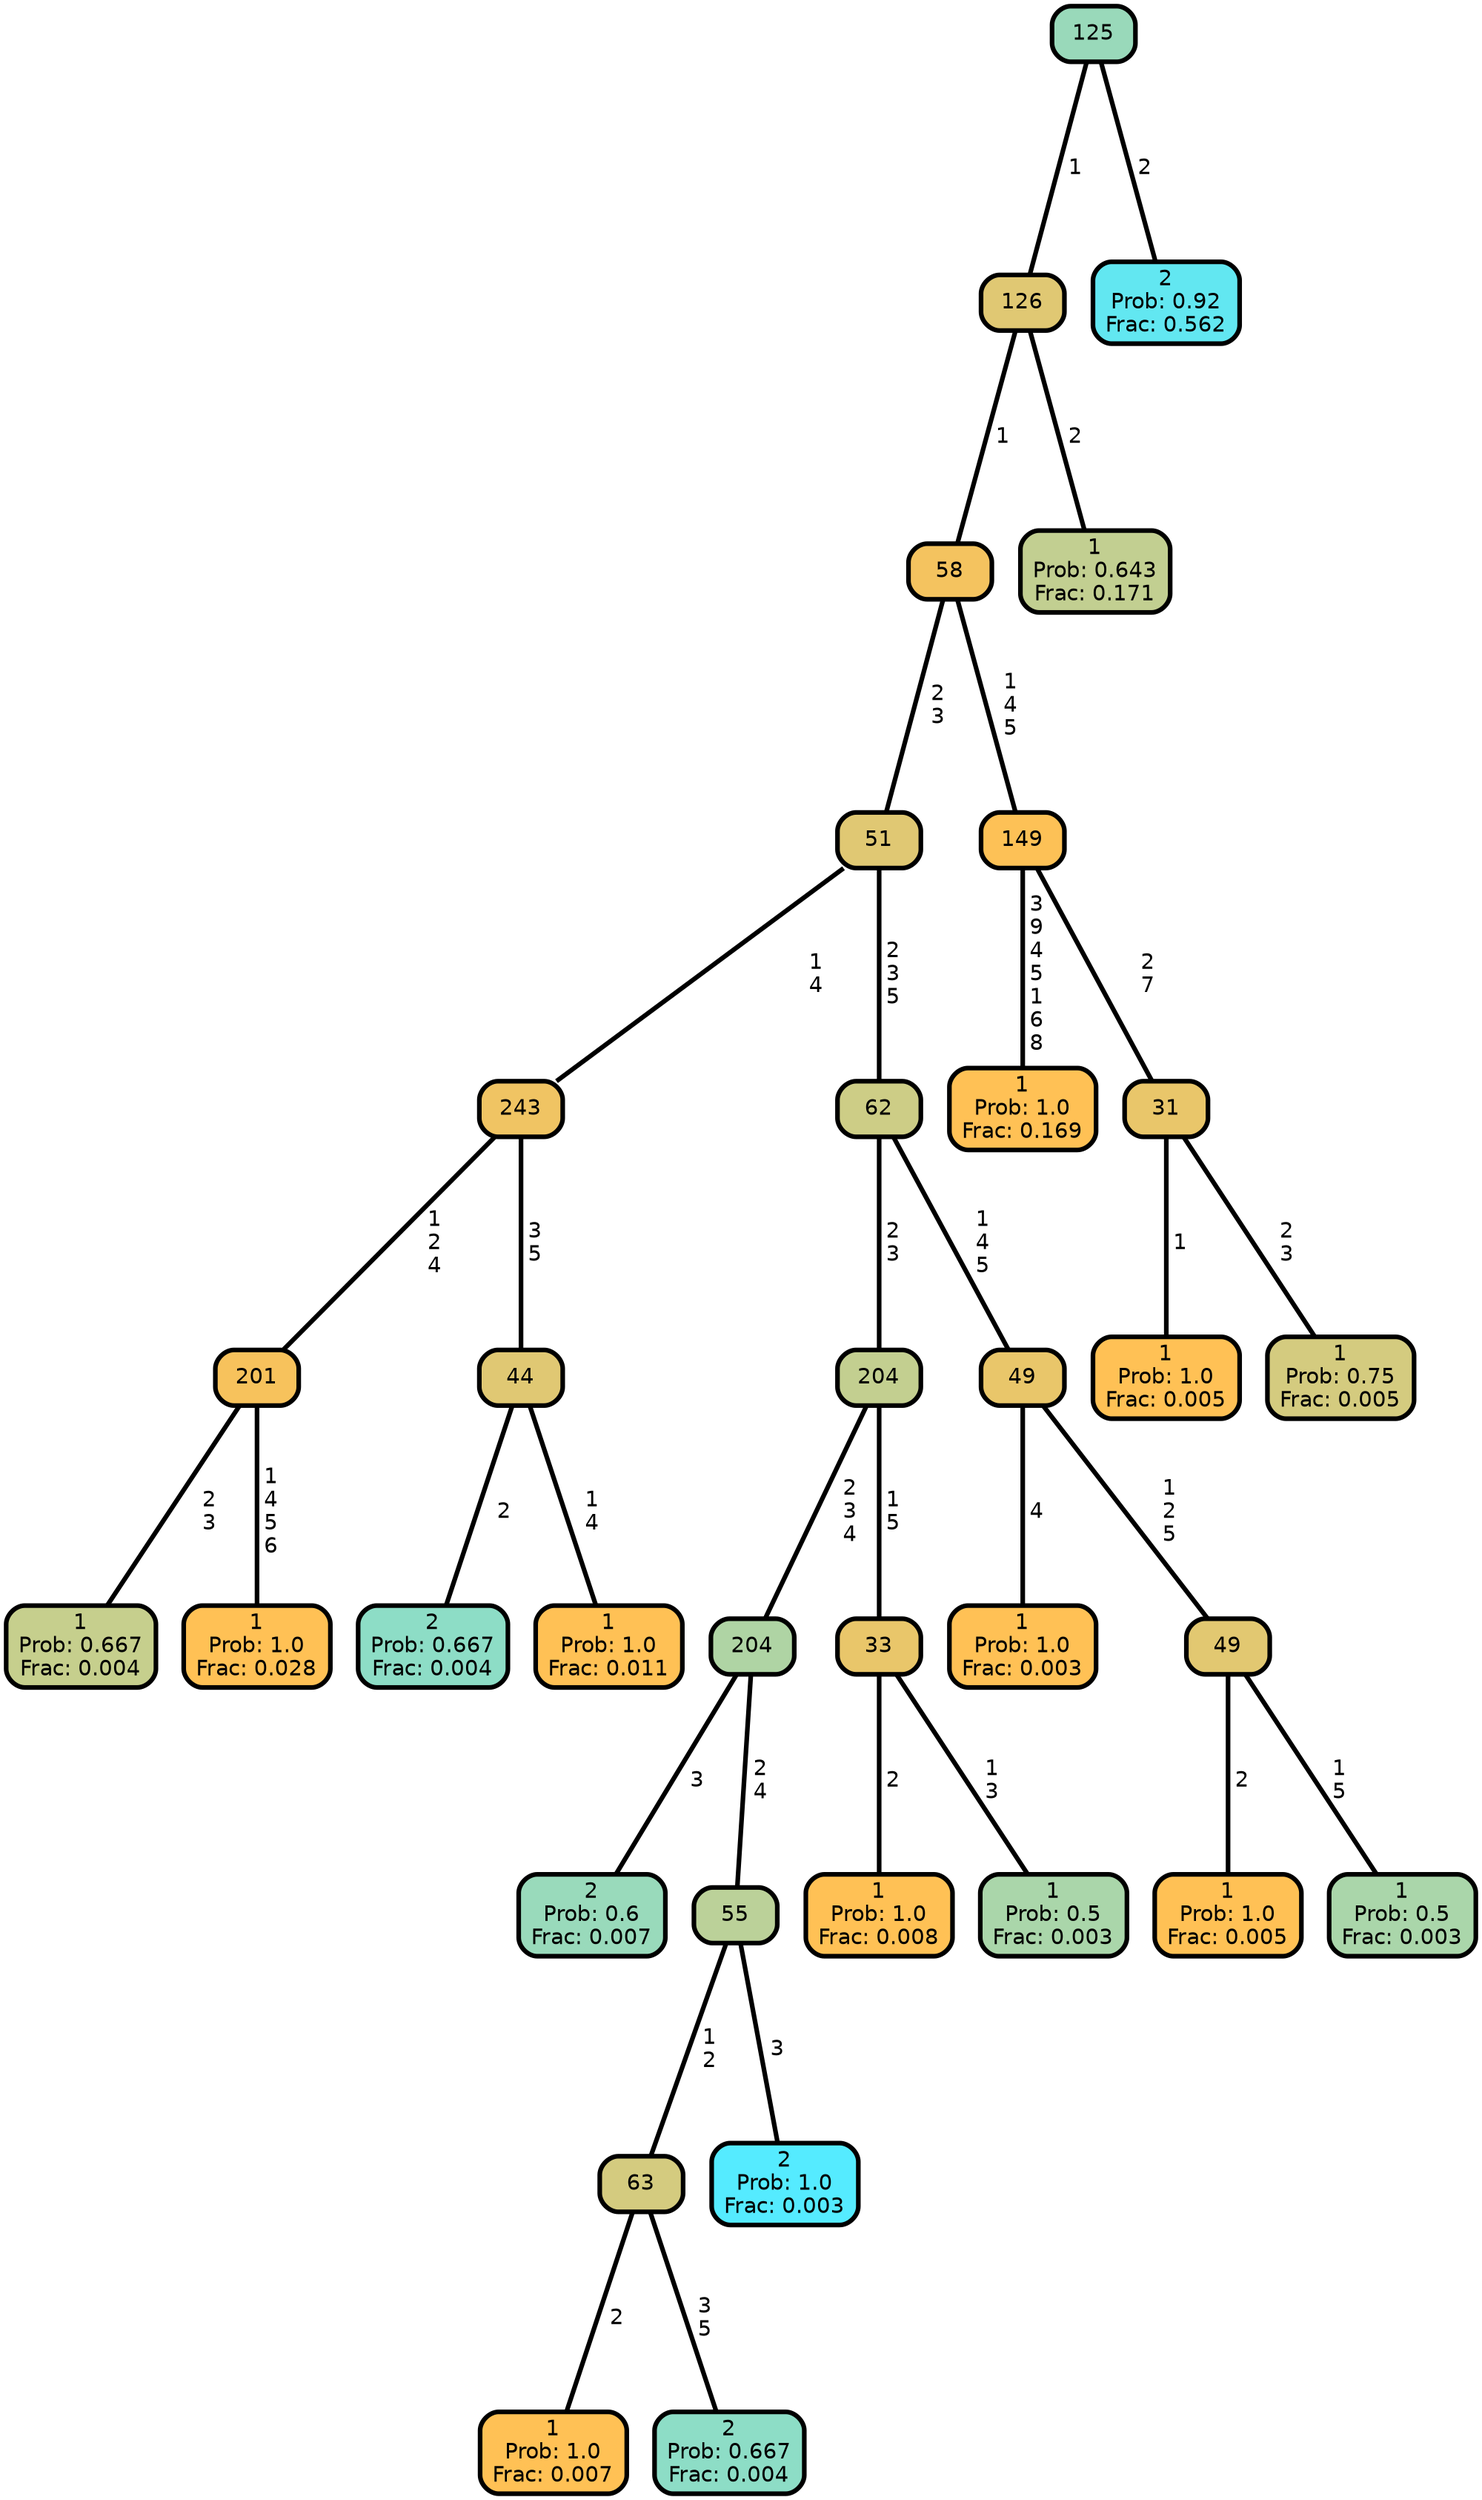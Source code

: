 graph Tree {
node [shape=box, style="filled, rounded",color="black",penwidth="3",fontcolor="black",                 fontname=helvetica] ;
graph [ranksep="0 equally", splines=straight,                 bgcolor=transparent, dpi=200] ;
edge [fontname=helvetica, color=black] ;
0 [label="1
Prob: 0.667
Frac: 0.004", fillcolor="#c6cf8d"] ;
1 [label="201", fillcolor="#f7c25c"] ;
2 [label="1
Prob: 1.0
Frac: 0.028", fillcolor="#ffc155"] ;
3 [label="243", fillcolor="#f0c463"] ;
4 [label="2
Prob: 0.667
Frac: 0.004", fillcolor="#8dddc6"] ;
5 [label="44", fillcolor="#e0c873"] ;
6 [label="1
Prob: 1.0
Frac: 0.011", fillcolor="#ffc155"] ;
7 [label="51", fillcolor="#e0c873"] ;
8 [label="2
Prob: 0.6
Frac: 0.007", fillcolor="#99dabb"] ;
9 [label="204", fillcolor="#afd4a4"] ;
10 [label="1
Prob: 1.0
Frac: 0.007", fillcolor="#ffc155"] ;
11 [label="63", fillcolor="#d4cb7f"] ;
12 [label="2
Prob: 0.667
Frac: 0.004", fillcolor="#8dddc6"] ;
13 [label="55", fillcolor="#bbd199"] ;
14 [label="2
Prob: 1.0
Frac: 0.003", fillcolor="#55ebff"] ;
15 [label="204", fillcolor="#c3cf90"] ;
16 [label="1
Prob: 1.0
Frac: 0.008", fillcolor="#ffc155"] ;
17 [label="33", fillcolor="#e9c66a"] ;
18 [label="1
Prob: 0.5
Frac: 0.003", fillcolor="#aad6aa"] ;
19 [label="62", fillcolor="#cdcd86"] ;
20 [label="1
Prob: 1.0
Frac: 0.003", fillcolor="#ffc155"] ;
21 [label="49", fillcolor="#e9c66a"] ;
22 [label="1
Prob: 1.0
Frac: 0.005", fillcolor="#ffc155"] ;
23 [label="49", fillcolor="#e2c871"] ;
24 [label="1
Prob: 0.5
Frac: 0.003", fillcolor="#aad6aa"] ;
25 [label="58", fillcolor="#f4c35f"] ;
26 [label="1
Prob: 1.0
Frac: 0.169", fillcolor="#ffc155"] ;
27 [label="149", fillcolor="#fdc156"] ;
28 [label="1
Prob: 1.0
Frac: 0.005", fillcolor="#ffc155"] ;
29 [label="31", fillcolor="#e9c66a"] ;
30 [label="1
Prob: 0.75
Frac: 0.005", fillcolor="#d4cb7f"] ;
31 [label="126", fillcolor="#e0c873"] ;
32 [label="1
Prob: 0.643
Frac: 0.171", fillcolor="#c2cf91"] ;
33 [label="125", fillcolor="#99d9ba"] ;
34 [label="2
Prob: 0.92
Frac: 0.562", fillcolor="#62e7f1"] ;
1 -- 0 [label=" 2\n 3",penwidth=3] ;
1 -- 2 [label=" 1\n 4\n 5\n 6",penwidth=3] ;
3 -- 1 [label=" 1\n 2\n 4",penwidth=3] ;
3 -- 5 [label=" 3\n 5",penwidth=3] ;
5 -- 4 [label=" 2",penwidth=3] ;
5 -- 6 [label=" 1\n 4",penwidth=3] ;
7 -- 3 [label=" 1\n 4",penwidth=3] ;
7 -- 19 [label=" 2\n 3\n 5",penwidth=3] ;
9 -- 8 [label=" 3",penwidth=3] ;
9 -- 13 [label=" 2\n 4",penwidth=3] ;
11 -- 10 [label=" 2",penwidth=3] ;
11 -- 12 [label=" 3\n 5",penwidth=3] ;
13 -- 11 [label=" 1\n 2",penwidth=3] ;
13 -- 14 [label=" 3",penwidth=3] ;
15 -- 9 [label=" 2\n 3\n 4",penwidth=3] ;
15 -- 17 [label=" 1\n 5",penwidth=3] ;
17 -- 16 [label=" 2",penwidth=3] ;
17 -- 18 [label=" 1\n 3",penwidth=3] ;
19 -- 15 [label=" 2\n 3",penwidth=3] ;
19 -- 21 [label=" 1\n 4\n 5",penwidth=3] ;
21 -- 20 [label=" 4",penwidth=3] ;
21 -- 23 [label=" 1\n 2\n 5",penwidth=3] ;
23 -- 22 [label=" 2",penwidth=3] ;
23 -- 24 [label=" 1\n 5",penwidth=3] ;
25 -- 7 [label=" 2\n 3",penwidth=3] ;
25 -- 27 [label=" 1\n 4\n 5",penwidth=3] ;
27 -- 26 [label=" 3\n 9\n 4\n 5\n 1\n 6\n 8",penwidth=3] ;
27 -- 29 [label=" 2\n 7",penwidth=3] ;
29 -- 28 [label=" 1",penwidth=3] ;
29 -- 30 [label=" 2\n 3",penwidth=3] ;
31 -- 25 [label=" 1",penwidth=3] ;
31 -- 32 [label=" 2",penwidth=3] ;
33 -- 31 [label=" 1",penwidth=3] ;
33 -- 34 [label=" 2",penwidth=3] ;
{rank = same;}}